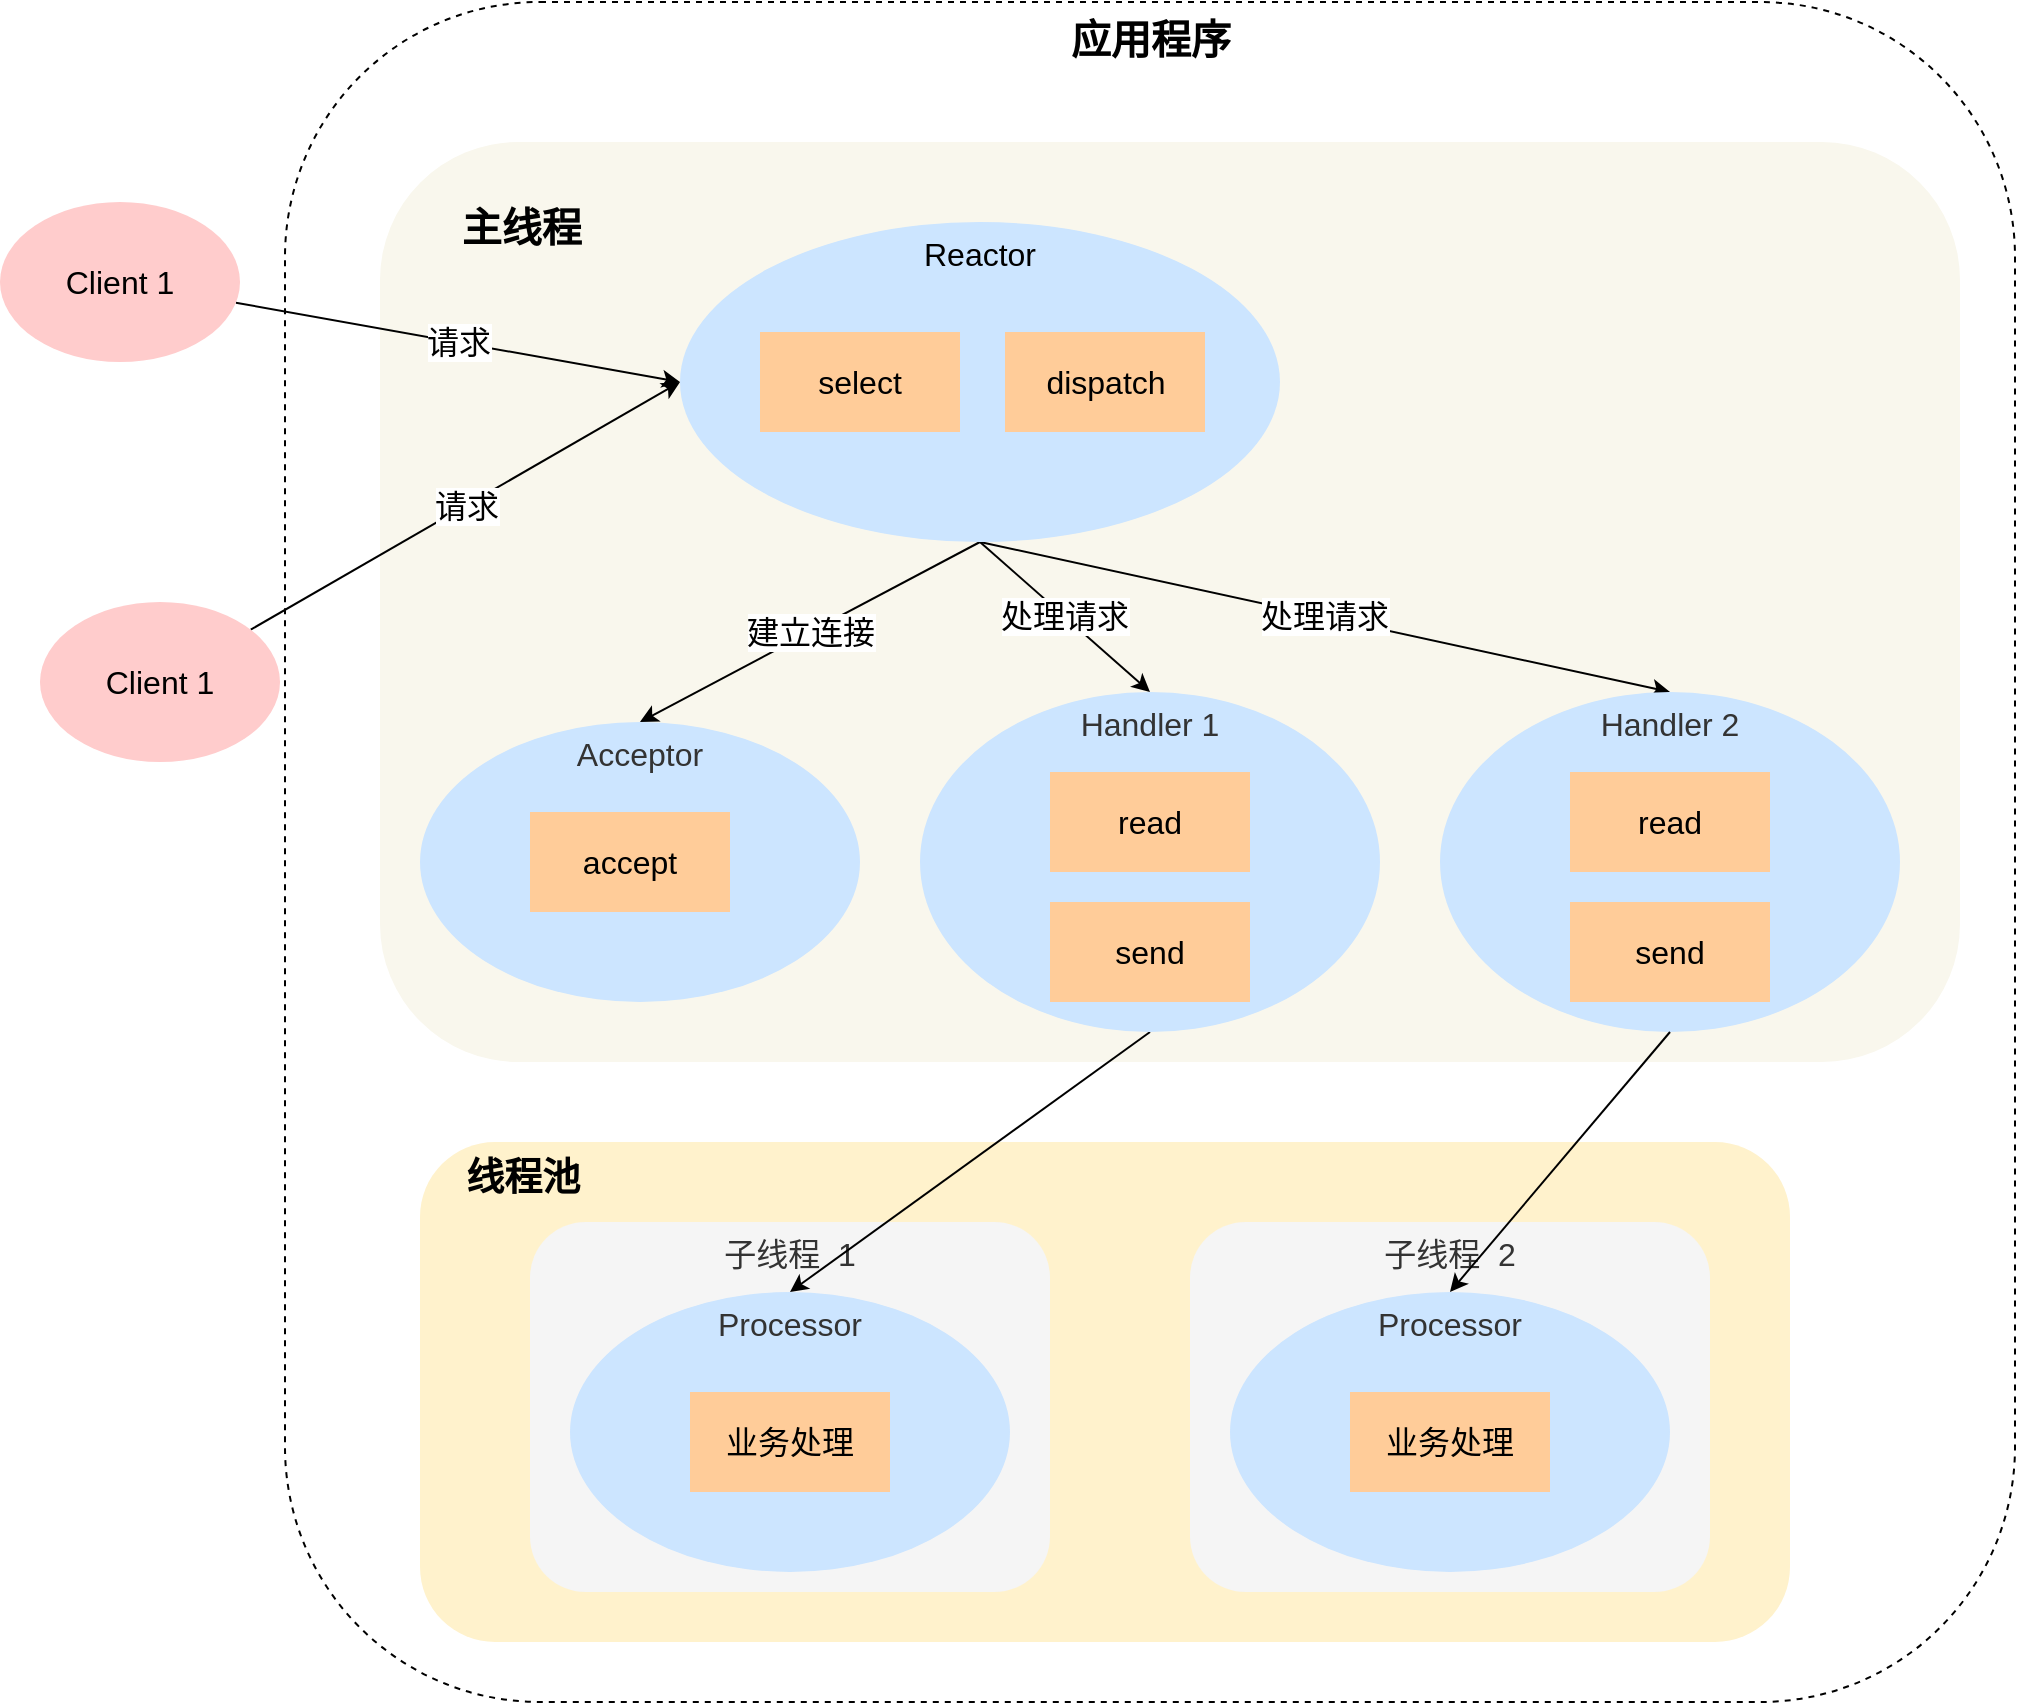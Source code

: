 <mxfile version="14.5.3" type="github">
  <diagram id="SLIHQjDGCGK8rhChzqEK" name="第 1 页">
    <mxGraphModel dx="1865" dy="763" grid="1" gridSize="10" guides="1" tooltips="1" connect="1" arrows="1" fold="1" page="1" pageScale="1" pageWidth="827" pageHeight="1169" math="0" shadow="0">
      <root>
        <mxCell id="0" />
        <mxCell id="1" parent="0" />
        <mxCell id="jVuyrgpBVxqC9CXEkM5F-36" value="&lt;font style=&quot;font-size: 20px&quot;&gt;&lt;b&gt;应用程序&lt;/b&gt;&lt;/font&gt;" style="rounded=1;whiteSpace=wrap;html=1;labelBackgroundColor=none;fontSize=19;align=center;horizontal=1;verticalAlign=top;dashed=1;" vertex="1" parent="1">
          <mxGeometry x="-97.5" y="120" width="865" height="850" as="geometry" />
        </mxCell>
        <mxCell id="jVuyrgpBVxqC9CXEkM5F-33" value="&amp;nbsp; &amp;nbsp; 线程池" style="rounded=1;whiteSpace=wrap;html=1;labelBackgroundColor=none;fontSize=19;fontStyle=1;align=left;verticalAlign=top;fillColor=#fff2cc;strokeColor=none;" vertex="1" parent="1">
          <mxGeometry x="-30" y="690" width="685" height="250" as="geometry" />
        </mxCell>
        <mxCell id="jVuyrgpBVxqC9CXEkM5F-29" value="子线程 &amp;nbsp;1" style="rounded=1;whiteSpace=wrap;html=1;labelBackgroundColor=none;fontSize=16;verticalAlign=top;fillColor=#f5f5f5;fontColor=#333333;strokeColor=none;" vertex="1" parent="1">
          <mxGeometry x="25" y="730" width="260" height="185" as="geometry" />
        </mxCell>
        <mxCell id="jVuyrgpBVxqC9CXEkM5F-1" value="&lt;span style=&quot;font-size: 20px&quot;&gt;&lt;b&gt;&lt;br&gt;&amp;nbsp; &amp;nbsp; &amp;nbsp; &amp;nbsp;主线程&lt;/b&gt;&lt;/span&gt;" style="rounded=1;whiteSpace=wrap;html=1;fontSize=16;align=left;verticalAlign=top;fillColor=#f9f7ed;strokeColor=none;" vertex="1" parent="1">
          <mxGeometry x="-50" y="190" width="790" height="460" as="geometry" />
        </mxCell>
        <mxCell id="jVuyrgpBVxqC9CXEkM5F-34" style="edgeStyle=none;rounded=0;orthogonalLoop=1;jettySize=auto;html=1;entryX=0.5;entryY=0;entryDx=0;entryDy=0;fontSize=19;exitX=0.5;exitY=1;exitDx=0;exitDy=0;" edge="1" parent="1" source="jVuyrgpBVxqC9CXEkM5F-2" target="jVuyrgpBVxqC9CXEkM5F-27">
          <mxGeometry relative="1" as="geometry" />
        </mxCell>
        <mxCell id="jVuyrgpBVxqC9CXEkM5F-2" value="&lt;span style=&quot;color: rgb(51 , 51 , 51) ; font-family: &amp;#34;pingfang sc&amp;#34; , &amp;#34;lantinghei sc&amp;#34; , &amp;#34;microsoft yahei&amp;#34; , &amp;#34;hiragino sans gb&amp;#34; , &amp;#34;microsoft sans serif&amp;#34; , &amp;#34;wenquanyi micro hei&amp;#34; , &amp;#34;helvetica&amp;#34; , sans-serif&quot;&gt;Handler 1&lt;/span&gt;" style="ellipse;whiteSpace=wrap;html=1;verticalAlign=top;fontSize=16;fillColor=#cce5ff;labelBackgroundColor=none;strokeColor=none;" vertex="1" parent="1">
          <mxGeometry x="220" y="465" width="230" height="170" as="geometry" />
        </mxCell>
        <mxCell id="jVuyrgpBVxqC9CXEkM5F-3" value="建立连接" style="rounded=0;orthogonalLoop=1;jettySize=auto;html=1;entryX=0.5;entryY=0;entryDx=0;entryDy=0;fontSize=16;exitX=0.5;exitY=1;exitDx=0;exitDy=0;" edge="1" parent="1" source="jVuyrgpBVxqC9CXEkM5F-5" target="jVuyrgpBVxqC9CXEkM5F-8">
          <mxGeometry relative="1" as="geometry" />
        </mxCell>
        <mxCell id="jVuyrgpBVxqC9CXEkM5F-4" value="处理请求" style="rounded=0;orthogonalLoop=1;jettySize=auto;html=1;entryX=0.5;entryY=0;entryDx=0;entryDy=0;fontSize=16;" edge="1" parent="1" target="jVuyrgpBVxqC9CXEkM5F-2">
          <mxGeometry relative="1" as="geometry">
            <mxPoint x="250" y="390" as="sourcePoint" />
          </mxGeometry>
        </mxCell>
        <mxCell id="jVuyrgpBVxqC9CXEkM5F-26" value="处理请求" style="edgeStyle=none;rounded=0;orthogonalLoop=1;jettySize=auto;html=1;entryX=0.5;entryY=0;entryDx=0;entryDy=0;fontSize=16;exitX=0.5;exitY=1;exitDx=0;exitDy=0;" edge="1" parent="1" source="jVuyrgpBVxqC9CXEkM5F-5" target="jVuyrgpBVxqC9CXEkM5F-22">
          <mxGeometry relative="1" as="geometry" />
        </mxCell>
        <mxCell id="jVuyrgpBVxqC9CXEkM5F-5" value="&lt;span style=&quot;font-size: 16px; font-family: &amp;quot;pingfang sc&amp;quot;, &amp;quot;lantinghei sc&amp;quot;, &amp;quot;microsoft yahei&amp;quot;, &amp;quot;hiragino sans gb&amp;quot;, &amp;quot;microsoft sans serif&amp;quot;, &amp;quot;wenquanyi micro hei&amp;quot;, helvetica, sans-serif;&quot;&gt;Reactor&lt;/span&gt;" style="ellipse;html=1;verticalAlign=top;fontSize=16;fillColor=#cce5ff;whiteSpace=wrap;labelBackgroundColor=none;strokeColor=none;" vertex="1" parent="1">
          <mxGeometry x="100" y="230" width="300" height="160" as="geometry" />
        </mxCell>
        <mxCell id="jVuyrgpBVxqC9CXEkM5F-6" value="select" style="rounded=0;whiteSpace=wrap;html=1;fontSize=16;fillColor=#ffcc99;strokeColor=none;" vertex="1" parent="1">
          <mxGeometry x="140" y="285" width="100" height="50" as="geometry" />
        </mxCell>
        <mxCell id="jVuyrgpBVxqC9CXEkM5F-7" value="dispatch" style="rounded=0;whiteSpace=wrap;html=1;fontSize=16;fillColor=#ffcc99;strokeColor=none;" vertex="1" parent="1">
          <mxGeometry x="262.5" y="285" width="100" height="50" as="geometry" />
        </mxCell>
        <mxCell id="jVuyrgpBVxqC9CXEkM5F-8" value="&lt;span style=&quot;color: rgb(51, 51, 51); font-family: &amp;quot;pingfang sc&amp;quot;, &amp;quot;lantinghei sc&amp;quot;, &amp;quot;microsoft yahei&amp;quot;, &amp;quot;hiragino sans gb&amp;quot;, &amp;quot;microsoft sans serif&amp;quot;, &amp;quot;wenquanyi micro hei&amp;quot;, helvetica, sans-serif;&quot;&gt;Acceptor&lt;/span&gt;" style="ellipse;whiteSpace=wrap;html=1;verticalAlign=top;fontSize=16;fillColor=#cce5ff;labelBackgroundColor=none;strokeColor=none;" vertex="1" parent="1">
          <mxGeometry x="-30" y="480" width="220" height="140" as="geometry" />
        </mxCell>
        <mxCell id="jVuyrgpBVxqC9CXEkM5F-9" value="accept" style="rounded=0;whiteSpace=wrap;html=1;fontSize=16;fillColor=#ffcc99;strokeColor=none;" vertex="1" parent="1">
          <mxGeometry x="25" y="525" width="100" height="50" as="geometry" />
        </mxCell>
        <mxCell id="jVuyrgpBVxqC9CXEkM5F-10" value="send" style="rounded=0;whiteSpace=wrap;html=1;fontSize=16;fillColor=#ffcc99;strokeColor=none;" vertex="1" parent="1">
          <mxGeometry x="285" y="570" width="100" height="50" as="geometry" />
        </mxCell>
        <mxCell id="jVuyrgpBVxqC9CXEkM5F-12" value="read" style="rounded=0;whiteSpace=wrap;html=1;fontSize=16;fillColor=#ffcc99;strokeColor=none;" vertex="1" parent="1">
          <mxGeometry x="285" y="505" width="100" height="50" as="geometry" />
        </mxCell>
        <mxCell id="jVuyrgpBVxqC9CXEkM5F-15" value="请求" style="edgeStyle=none;rounded=0;orthogonalLoop=1;jettySize=auto;html=1;fontSize=16;entryX=0;entryY=0.5;entryDx=0;entryDy=0;" edge="1" parent="1" source="jVuyrgpBVxqC9CXEkM5F-16" target="jVuyrgpBVxqC9CXEkM5F-5">
          <mxGeometry relative="1" as="geometry" />
        </mxCell>
        <mxCell id="jVuyrgpBVxqC9CXEkM5F-16" value="Client 1" style="ellipse;whiteSpace=wrap;html=1;fontSize=16;fillColor=#ffcccc;strokeColor=none;" vertex="1" parent="1">
          <mxGeometry x="-240" y="220" width="120" height="80" as="geometry" />
        </mxCell>
        <mxCell id="jVuyrgpBVxqC9CXEkM5F-21" value="请求" style="rounded=0;orthogonalLoop=1;jettySize=auto;html=1;entryX=0;entryY=0.5;entryDx=0;entryDy=0;fontSize=16;" edge="1" parent="1" source="jVuyrgpBVxqC9CXEkM5F-20" target="jVuyrgpBVxqC9CXEkM5F-5">
          <mxGeometry relative="1" as="geometry" />
        </mxCell>
        <mxCell id="jVuyrgpBVxqC9CXEkM5F-20" value="Client 1" style="ellipse;whiteSpace=wrap;html=1;fontSize=16;fillColor=#ffcccc;strokeColor=none;" vertex="1" parent="1">
          <mxGeometry x="-220" y="420" width="120" height="80" as="geometry" />
        </mxCell>
        <mxCell id="jVuyrgpBVxqC9CXEkM5F-22" value="&lt;span style=&quot;color: rgb(51 , 51 , 51) ; font-family: &amp;#34;pingfang sc&amp;#34; , &amp;#34;lantinghei sc&amp;#34; , &amp;#34;microsoft yahei&amp;#34; , &amp;#34;hiragino sans gb&amp;#34; , &amp;#34;microsoft sans serif&amp;#34; , &amp;#34;wenquanyi micro hei&amp;#34; , &amp;#34;helvetica&amp;#34; , sans-serif&quot;&gt;Handler 2&lt;/span&gt;" style="ellipse;whiteSpace=wrap;html=1;verticalAlign=top;fontSize=16;fillColor=#cce5ff;labelBackgroundColor=none;strokeColor=none;" vertex="1" parent="1">
          <mxGeometry x="480" y="465" width="230" height="170" as="geometry" />
        </mxCell>
        <mxCell id="jVuyrgpBVxqC9CXEkM5F-23" value="send" style="rounded=0;whiteSpace=wrap;html=1;fontSize=16;fillColor=#ffcc99;strokeColor=none;" vertex="1" parent="1">
          <mxGeometry x="545" y="570" width="100" height="50" as="geometry" />
        </mxCell>
        <mxCell id="jVuyrgpBVxqC9CXEkM5F-24" value="read" style="rounded=0;whiteSpace=wrap;html=1;fontSize=16;fillColor=#ffcc99;strokeColor=none;" vertex="1" parent="1">
          <mxGeometry x="545" y="505" width="100" height="50" as="geometry" />
        </mxCell>
        <mxCell id="jVuyrgpBVxqC9CXEkM5F-27" value="&lt;span style=&quot;color: rgb(51, 51, 51); font-family: &amp;quot;pingfang sc&amp;quot;, &amp;quot;lantinghei sc&amp;quot;, &amp;quot;microsoft yahei&amp;quot;, &amp;quot;hiragino sans gb&amp;quot;, &amp;quot;microsoft sans serif&amp;quot;, &amp;quot;wenquanyi micro hei&amp;quot;, helvetica, sans-serif;&quot;&gt;Processor&lt;/span&gt;" style="ellipse;whiteSpace=wrap;html=1;verticalAlign=top;fontSize=16;fillColor=#cce5ff;labelBackgroundColor=none;strokeColor=none;" vertex="1" parent="1">
          <mxGeometry x="45" y="765" width="220" height="140" as="geometry" />
        </mxCell>
        <mxCell id="jVuyrgpBVxqC9CXEkM5F-28" value="业务处理" style="rounded=0;whiteSpace=wrap;html=1;fontSize=16;fillColor=#ffcc99;strokeColor=none;" vertex="1" parent="1">
          <mxGeometry x="105" y="815" width="100" height="50" as="geometry" />
        </mxCell>
        <mxCell id="jVuyrgpBVxqC9CXEkM5F-30" value="子线程 &amp;nbsp;2" style="rounded=1;whiteSpace=wrap;html=1;labelBackgroundColor=none;fontSize=16;verticalAlign=top;fillColor=#f5f5f5;fontColor=#333333;strokeColor=none;" vertex="1" parent="1">
          <mxGeometry x="355" y="730" width="260" height="185" as="geometry" />
        </mxCell>
        <mxCell id="jVuyrgpBVxqC9CXEkM5F-31" value="&lt;span style=&quot;color: rgb(51, 51, 51); font-family: &amp;quot;pingfang sc&amp;quot;, &amp;quot;lantinghei sc&amp;quot;, &amp;quot;microsoft yahei&amp;quot;, &amp;quot;hiragino sans gb&amp;quot;, &amp;quot;microsoft sans serif&amp;quot;, &amp;quot;wenquanyi micro hei&amp;quot;, helvetica, sans-serif;&quot;&gt;Processor&lt;/span&gt;" style="ellipse;whiteSpace=wrap;html=1;verticalAlign=top;fontSize=16;fillColor=#cce5ff;labelBackgroundColor=none;strokeColor=none;" vertex="1" parent="1">
          <mxGeometry x="375" y="765" width="220" height="140" as="geometry" />
        </mxCell>
        <mxCell id="jVuyrgpBVxqC9CXEkM5F-32" value="业务处理" style="rounded=0;whiteSpace=wrap;html=1;fontSize=16;fillColor=#ffcc99;strokeColor=none;" vertex="1" parent="1">
          <mxGeometry x="435" y="815" width="100" height="50" as="geometry" />
        </mxCell>
        <mxCell id="jVuyrgpBVxqC9CXEkM5F-35" style="edgeStyle=none;rounded=0;orthogonalLoop=1;jettySize=auto;html=1;entryX=0.5;entryY=0;entryDx=0;entryDy=0;fontSize=19;exitX=0.5;exitY=1;exitDx=0;exitDy=0;" edge="1" parent="1" source="jVuyrgpBVxqC9CXEkM5F-22" target="jVuyrgpBVxqC9CXEkM5F-31">
          <mxGeometry relative="1" as="geometry" />
        </mxCell>
      </root>
    </mxGraphModel>
  </diagram>
</mxfile>
